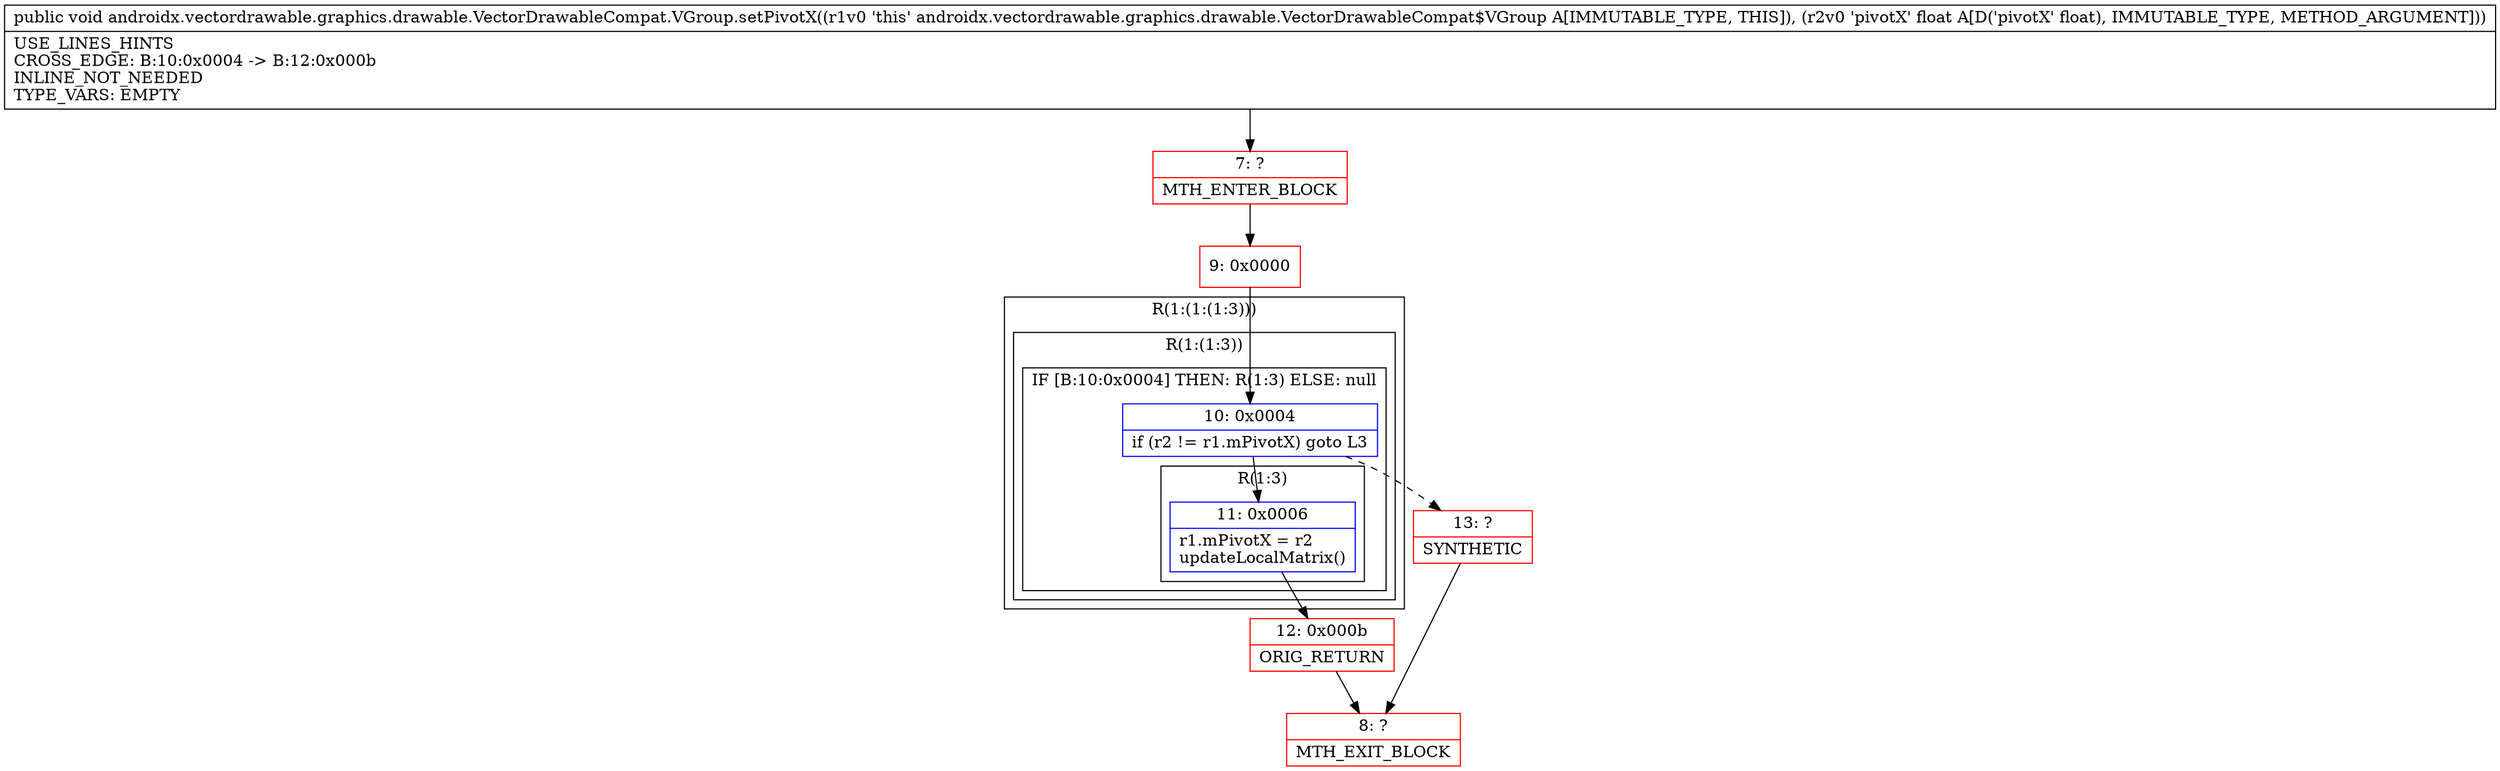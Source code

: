 digraph "CFG forandroidx.vectordrawable.graphics.drawable.VectorDrawableCompat.VGroup.setPivotX(F)V" {
subgraph cluster_Region_1223967068 {
label = "R(1:(1:(1:3)))";
node [shape=record,color=blue];
subgraph cluster_Region_1469868760 {
label = "R(1:(1:3))";
node [shape=record,color=blue];
subgraph cluster_IfRegion_647641586 {
label = "IF [B:10:0x0004] THEN: R(1:3) ELSE: null";
node [shape=record,color=blue];
Node_10 [shape=record,label="{10\:\ 0x0004|if (r2 != r1.mPivotX) goto L3\l}"];
subgraph cluster_Region_1254278384 {
label = "R(1:3)";
node [shape=record,color=blue];
Node_11 [shape=record,label="{11\:\ 0x0006|r1.mPivotX = r2\lupdateLocalMatrix()\l}"];
}
}
}
}
Node_7 [shape=record,color=red,label="{7\:\ ?|MTH_ENTER_BLOCK\l}"];
Node_9 [shape=record,color=red,label="{9\:\ 0x0000}"];
Node_12 [shape=record,color=red,label="{12\:\ 0x000b|ORIG_RETURN\l}"];
Node_8 [shape=record,color=red,label="{8\:\ ?|MTH_EXIT_BLOCK\l}"];
Node_13 [shape=record,color=red,label="{13\:\ ?|SYNTHETIC\l}"];
MethodNode[shape=record,label="{public void androidx.vectordrawable.graphics.drawable.VectorDrawableCompat.VGroup.setPivotX((r1v0 'this' androidx.vectordrawable.graphics.drawable.VectorDrawableCompat$VGroup A[IMMUTABLE_TYPE, THIS]), (r2v0 'pivotX' float A[D('pivotX' float), IMMUTABLE_TYPE, METHOD_ARGUMENT]))  | USE_LINES_HINTS\lCROSS_EDGE: B:10:0x0004 \-\> B:12:0x000b\lINLINE_NOT_NEEDED\lTYPE_VARS: EMPTY\l}"];
MethodNode -> Node_7;Node_10 -> Node_11;
Node_10 -> Node_13[style=dashed];
Node_11 -> Node_12;
Node_7 -> Node_9;
Node_9 -> Node_10;
Node_12 -> Node_8;
Node_13 -> Node_8;
}

